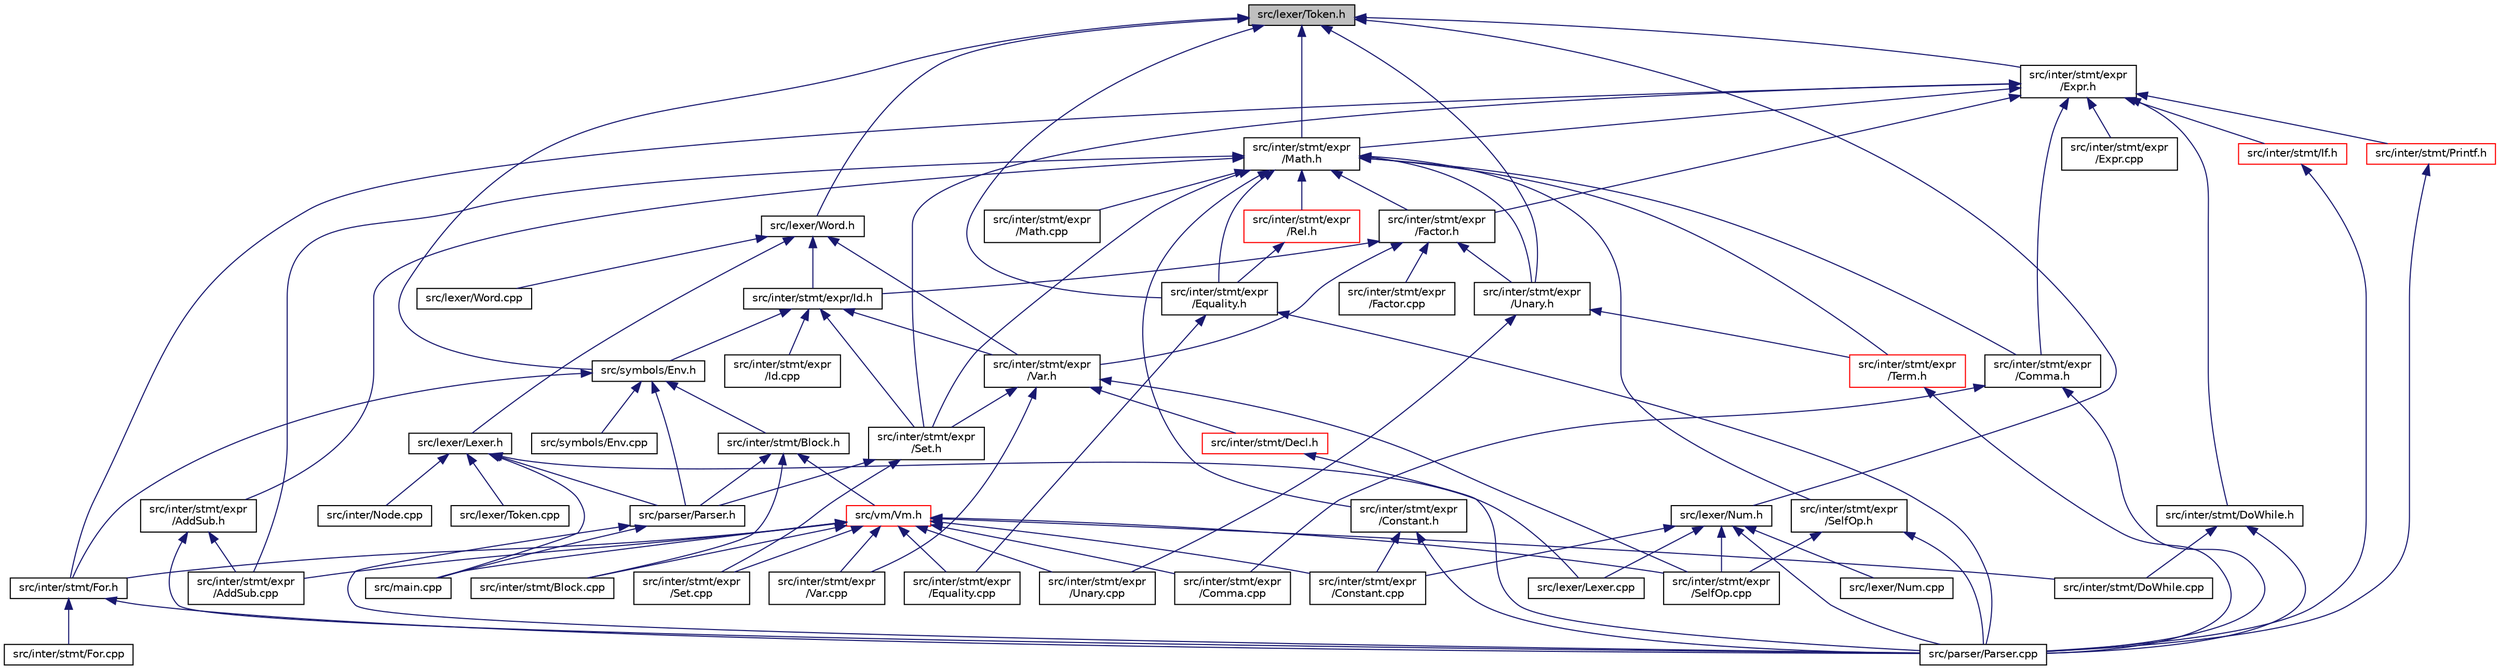digraph "src/lexer/Token.h"
{
  edge [fontname="Helvetica",fontsize="10",labelfontname="Helvetica",labelfontsize="10"];
  node [fontname="Helvetica",fontsize="10",shape=record];
  Node2 [label="src/lexer/Token.h",height=0.2,width=0.4,color="black", fillcolor="grey75", style="filled", fontcolor="black"];
  Node2 -> Node3 [dir="back",color="midnightblue",fontsize="10",style="solid"];
  Node3 [label="src/lexer/Word.h",height=0.2,width=0.4,color="black", fillcolor="white", style="filled",URL="$_word_8h.html"];
  Node3 -> Node4 [dir="back",color="midnightblue",fontsize="10",style="solid"];
  Node4 [label="src/lexer/Lexer.h",height=0.2,width=0.4,color="black", fillcolor="white", style="filled",URL="$_lexer_8h.html"];
  Node4 -> Node5 [dir="back",color="midnightblue",fontsize="10",style="solid"];
  Node5 [label="src/inter/Node.cpp",height=0.2,width=0.4,color="black", fillcolor="white", style="filled",URL="$_node_8cpp.html"];
  Node4 -> Node6 [dir="back",color="midnightblue",fontsize="10",style="solid"];
  Node6 [label="src/lexer/Lexer.cpp",height=0.2,width=0.4,color="black", fillcolor="white", style="filled",URL="$_lexer_8cpp.html"];
  Node4 -> Node7 [dir="back",color="midnightblue",fontsize="10",style="solid"];
  Node7 [label="src/lexer/Token.cpp",height=0.2,width=0.4,color="black", fillcolor="white", style="filled",URL="$_token_8cpp.html"];
  Node4 -> Node8 [dir="back",color="midnightblue",fontsize="10",style="solid"];
  Node8 [label="src/main.cpp",height=0.2,width=0.4,color="black", fillcolor="white", style="filled",URL="$main_8cpp.html"];
  Node4 -> Node9 [dir="back",color="midnightblue",fontsize="10",style="solid"];
  Node9 [label="src/parser/Parser.h",height=0.2,width=0.4,color="black", fillcolor="white", style="filled",URL="$_parser_8h.html"];
  Node9 -> Node8 [dir="back",color="midnightblue",fontsize="10",style="solid"];
  Node9 -> Node10 [dir="back",color="midnightblue",fontsize="10",style="solid"];
  Node10 [label="src/parser/Parser.cpp",height=0.2,width=0.4,color="black", fillcolor="white", style="filled",URL="$_parser_8cpp.html"];
  Node3 -> Node11 [dir="back",color="midnightblue",fontsize="10",style="solid"];
  Node11 [label="src/inter/stmt/expr/Id.h",height=0.2,width=0.4,color="black", fillcolor="white", style="filled",URL="$_id_8h.html"];
  Node11 -> Node12 [dir="back",color="midnightblue",fontsize="10",style="solid"];
  Node12 [label="src/symbols/Env.h",height=0.2,width=0.4,color="black", fillcolor="white", style="filled",URL="$_env_8h.html"];
  Node12 -> Node13 [dir="back",color="midnightblue",fontsize="10",style="solid"];
  Node13 [label="src/inter/stmt/Block.h",height=0.2,width=0.4,color="black", fillcolor="white", style="filled",URL="$_block_8h.html"];
  Node13 -> Node14 [dir="back",color="midnightblue",fontsize="10",style="solid"];
  Node14 [label="src/inter/stmt/Block.cpp",height=0.2,width=0.4,color="black", fillcolor="white", style="filled",URL="$_block_8cpp.html"];
  Node13 -> Node15 [dir="back",color="midnightblue",fontsize="10",style="solid"];
  Node15 [label="src/vm/Vm.h",height=0.2,width=0.4,color="red", fillcolor="white", style="filled",URL="$_vm_8h.html"];
  Node15 -> Node14 [dir="back",color="midnightblue",fontsize="10",style="solid"];
  Node15 -> Node18 [dir="back",color="midnightblue",fontsize="10",style="solid"];
  Node18 [label="src/inter/stmt/DoWhile.cpp",height=0.2,width=0.4,color="black", fillcolor="white", style="filled",URL="$_do_while_8cpp.html"];
  Node15 -> Node19 [dir="back",color="midnightblue",fontsize="10",style="solid"];
  Node19 [label="src/inter/stmt/expr\l/AddSub.cpp",height=0.2,width=0.4,color="black", fillcolor="white", style="filled",URL="$_add_sub_8cpp.html"];
  Node15 -> Node20 [dir="back",color="midnightblue",fontsize="10",style="solid"];
  Node20 [label="src/inter/stmt/expr\l/Comma.cpp",height=0.2,width=0.4,color="black", fillcolor="white", style="filled",URL="$_comma_8cpp.html"];
  Node15 -> Node21 [dir="back",color="midnightblue",fontsize="10",style="solid"];
  Node21 [label="src/inter/stmt/expr\l/Constant.cpp",height=0.2,width=0.4,color="black", fillcolor="white", style="filled",URL="$_constant_8cpp.html"];
  Node15 -> Node22 [dir="back",color="midnightblue",fontsize="10",style="solid"];
  Node22 [label="src/inter/stmt/expr\l/Equality.cpp",height=0.2,width=0.4,color="black", fillcolor="white", style="filled",URL="$_equality_8cpp.html"];
  Node15 -> Node24 [dir="back",color="midnightblue",fontsize="10",style="solid"];
  Node24 [label="src/inter/stmt/expr\l/SelfOp.cpp",height=0.2,width=0.4,color="black", fillcolor="white", style="filled",URL="$_self_op_8cpp.html"];
  Node15 -> Node25 [dir="back",color="midnightblue",fontsize="10",style="solid"];
  Node25 [label="src/inter/stmt/expr\l/Set.cpp",height=0.2,width=0.4,color="black", fillcolor="white", style="filled",URL="$_set_8cpp.html"];
  Node15 -> Node27 [dir="back",color="midnightblue",fontsize="10",style="solid"];
  Node27 [label="src/inter/stmt/expr\l/Unary.cpp",height=0.2,width=0.4,color="black", fillcolor="white", style="filled",URL="$_unary_8cpp.html"];
  Node15 -> Node28 [dir="back",color="midnightblue",fontsize="10",style="solid"];
  Node28 [label="src/inter/stmt/expr\l/Var.cpp",height=0.2,width=0.4,color="black", fillcolor="white", style="filled",URL="$_var_8cpp.html"];
  Node15 -> Node29 [dir="back",color="midnightblue",fontsize="10",style="solid"];
  Node29 [label="src/inter/stmt/For.h",height=0.2,width=0.4,color="black", fillcolor="white", style="filled",URL="$_for_8h.html"];
  Node29 -> Node30 [dir="back",color="midnightblue",fontsize="10",style="solid"];
  Node30 [label="src/inter/stmt/For.cpp",height=0.2,width=0.4,color="black", fillcolor="white", style="filled",URL="$_for_8cpp.html"];
  Node29 -> Node10 [dir="back",color="midnightblue",fontsize="10",style="solid"];
  Node15 -> Node8 [dir="back",color="midnightblue",fontsize="10",style="solid"];
  Node13 -> Node9 [dir="back",color="midnightblue",fontsize="10",style="solid"];
  Node12 -> Node29 [dir="back",color="midnightblue",fontsize="10",style="solid"];
  Node12 -> Node9 [dir="back",color="midnightblue",fontsize="10",style="solid"];
  Node12 -> Node36 [dir="back",color="midnightblue",fontsize="10",style="solid"];
  Node36 [label="src/symbols/Env.cpp",height=0.2,width=0.4,color="black", fillcolor="white", style="filled",URL="$_env_8cpp.html"];
  Node11 -> Node37 [dir="back",color="midnightblue",fontsize="10",style="solid"];
  Node37 [label="src/inter/stmt/expr\l/Var.h",height=0.2,width=0.4,color="black", fillcolor="white", style="filled",URL="$_var_8h.html"];
  Node37 -> Node38 [dir="back",color="midnightblue",fontsize="10",style="solid"];
  Node38 [label="src/inter/stmt/Decl.h",height=0.2,width=0.4,color="red", fillcolor="white", style="filled",URL="$_decl_8h.html"];
  Node38 -> Node10 [dir="back",color="midnightblue",fontsize="10",style="solid"];
  Node37 -> Node24 [dir="back",color="midnightblue",fontsize="10",style="solid"];
  Node37 -> Node39 [dir="back",color="midnightblue",fontsize="10",style="solid"];
  Node39 [label="src/inter/stmt/expr\l/Set.h",height=0.2,width=0.4,color="black", fillcolor="white", style="filled",URL="$_set_8h.html"];
  Node39 -> Node25 [dir="back",color="midnightblue",fontsize="10",style="solid"];
  Node39 -> Node9 [dir="back",color="midnightblue",fontsize="10",style="solid"];
  Node37 -> Node28 [dir="back",color="midnightblue",fontsize="10",style="solid"];
  Node11 -> Node40 [dir="back",color="midnightblue",fontsize="10",style="solid"];
  Node40 [label="src/inter/stmt/expr\l/Id.cpp",height=0.2,width=0.4,color="black", fillcolor="white", style="filled",URL="$_id_8cpp.html"];
  Node11 -> Node39 [dir="back",color="midnightblue",fontsize="10",style="solid"];
  Node3 -> Node37 [dir="back",color="midnightblue",fontsize="10",style="solid"];
  Node3 -> Node41 [dir="back",color="midnightblue",fontsize="10",style="solid"];
  Node41 [label="src/lexer/Word.cpp",height=0.2,width=0.4,color="black", fillcolor="white", style="filled",URL="$_word_8cpp.html"];
  Node2 -> Node12 [dir="back",color="midnightblue",fontsize="10",style="solid"];
  Node2 -> Node42 [dir="back",color="midnightblue",fontsize="10",style="solid"];
  Node42 [label="src/inter/stmt/expr\l/Expr.h",height=0.2,width=0.4,color="black", fillcolor="white", style="filled",URL="$_expr_8h.html"];
  Node42 -> Node43 [dir="back",color="midnightblue",fontsize="10",style="solid"];
  Node43 [label="src/inter/stmt/expr\l/Factor.h",height=0.2,width=0.4,color="black", fillcolor="white", style="filled",URL="$_factor_8h.html"];
  Node43 -> Node11 [dir="back",color="midnightblue",fontsize="10",style="solid"];
  Node43 -> Node37 [dir="back",color="midnightblue",fontsize="10",style="solid"];
  Node43 -> Node44 [dir="back",color="midnightblue",fontsize="10",style="solid"];
  Node44 [label="src/inter/stmt/expr\l/Factor.cpp",height=0.2,width=0.4,color="black", fillcolor="white", style="filled",URL="$_factor_8cpp.html"];
  Node43 -> Node45 [dir="back",color="midnightblue",fontsize="10",style="solid"];
  Node45 [label="src/inter/stmt/expr\l/Unary.h",height=0.2,width=0.4,color="black", fillcolor="white", style="filled",URL="$_unary_8h.html"];
  Node45 -> Node46 [dir="back",color="midnightblue",fontsize="10",style="solid"];
  Node46 [label="src/inter/stmt/expr\l/Term.h",height=0.2,width=0.4,color="red", fillcolor="white", style="filled",URL="$_term_8h.html"];
  Node46 -> Node10 [dir="back",color="midnightblue",fontsize="10",style="solid"];
  Node45 -> Node27 [dir="back",color="midnightblue",fontsize="10",style="solid"];
  Node42 -> Node47 [dir="back",color="midnightblue",fontsize="10",style="solid"];
  Node47 [label="src/inter/stmt/expr\l/Math.h",height=0.2,width=0.4,color="black", fillcolor="white", style="filled",URL="$_math_8h.html"];
  Node47 -> Node43 [dir="back",color="midnightblue",fontsize="10",style="solid"];
  Node47 -> Node48 [dir="back",color="midnightblue",fontsize="10",style="solid"];
  Node48 [label="src/inter/stmt/expr\l/AddSub.h",height=0.2,width=0.4,color="black", fillcolor="white", style="filled",URL="$_add_sub_8h.html"];
  Node48 -> Node19 [dir="back",color="midnightblue",fontsize="10",style="solid"];
  Node48 -> Node10 [dir="back",color="midnightblue",fontsize="10",style="solid"];
  Node47 -> Node19 [dir="back",color="midnightblue",fontsize="10",style="solid"];
  Node47 -> Node49 [dir="back",color="midnightblue",fontsize="10",style="solid"];
  Node49 [label="src/inter/stmt/expr\l/Comma.h",height=0.2,width=0.4,color="black", fillcolor="white", style="filled",URL="$_comma_8h.html"];
  Node49 -> Node20 [dir="back",color="midnightblue",fontsize="10",style="solid"];
  Node49 -> Node10 [dir="back",color="midnightblue",fontsize="10",style="solid"];
  Node47 -> Node50 [dir="back",color="midnightblue",fontsize="10",style="solid"];
  Node50 [label="src/inter/stmt/expr\l/Constant.h",height=0.2,width=0.4,color="black", fillcolor="white", style="filled",URL="$_constant_8h.html"];
  Node50 -> Node21 [dir="back",color="midnightblue",fontsize="10",style="solid"];
  Node50 -> Node10 [dir="back",color="midnightblue",fontsize="10",style="solid"];
  Node47 -> Node51 [dir="back",color="midnightblue",fontsize="10",style="solid"];
  Node51 [label="src/inter/stmt/expr\l/Equality.h",height=0.2,width=0.4,color="black", fillcolor="white", style="filled",URL="$_equality_8h.html"];
  Node51 -> Node22 [dir="back",color="midnightblue",fontsize="10",style="solid"];
  Node51 -> Node10 [dir="back",color="midnightblue",fontsize="10",style="solid"];
  Node47 -> Node52 [dir="back",color="midnightblue",fontsize="10",style="solid"];
  Node52 [label="src/inter/stmt/expr\l/Rel.h",height=0.2,width=0.4,color="red", fillcolor="white", style="filled",URL="$_rel_8h.html"];
  Node52 -> Node51 [dir="back",color="midnightblue",fontsize="10",style="solid"];
  Node47 -> Node53 [dir="back",color="midnightblue",fontsize="10",style="solid"];
  Node53 [label="src/inter/stmt/expr\l/Math.cpp",height=0.2,width=0.4,color="black", fillcolor="white", style="filled",URL="$_math_8cpp.html"];
  Node47 -> Node54 [dir="back",color="midnightblue",fontsize="10",style="solid"];
  Node54 [label="src/inter/stmt/expr\l/SelfOp.h",height=0.2,width=0.4,color="black", fillcolor="white", style="filled",URL="$_self_op_8h.html"];
  Node54 -> Node24 [dir="back",color="midnightblue",fontsize="10",style="solid"];
  Node54 -> Node10 [dir="back",color="midnightblue",fontsize="10",style="solid"];
  Node47 -> Node39 [dir="back",color="midnightblue",fontsize="10",style="solid"];
  Node47 -> Node46 [dir="back",color="midnightblue",fontsize="10",style="solid"];
  Node47 -> Node45 [dir="back",color="midnightblue",fontsize="10",style="solid"];
  Node42 -> Node55 [dir="back",color="midnightblue",fontsize="10",style="solid"];
  Node55 [label="src/inter/stmt/DoWhile.h",height=0.2,width=0.4,color="black", fillcolor="white", style="filled",URL="$_do_while_8h.html"];
  Node55 -> Node18 [dir="back",color="midnightblue",fontsize="10",style="solid"];
  Node55 -> Node10 [dir="back",color="midnightblue",fontsize="10",style="solid"];
  Node42 -> Node49 [dir="back",color="midnightblue",fontsize="10",style="solid"];
  Node42 -> Node56 [dir="back",color="midnightblue",fontsize="10",style="solid"];
  Node56 [label="src/inter/stmt/expr\l/Expr.cpp",height=0.2,width=0.4,color="black", fillcolor="white", style="filled",URL="$_expr_8cpp.html"];
  Node42 -> Node39 [dir="back",color="midnightblue",fontsize="10",style="solid"];
  Node42 -> Node29 [dir="back",color="midnightblue",fontsize="10",style="solid"];
  Node42 -> Node57 [dir="back",color="midnightblue",fontsize="10",style="solid"];
  Node57 [label="src/inter/stmt/If.h",height=0.2,width=0.4,color="red", fillcolor="white", style="filled",URL="$_if_8h.html"];
  Node57 -> Node10 [dir="back",color="midnightblue",fontsize="10",style="solid"];
  Node42 -> Node58 [dir="back",color="midnightblue",fontsize="10",style="solid"];
  Node58 [label="src/inter/stmt/Printf.h",height=0.2,width=0.4,color="red", fillcolor="white", style="filled",URL="$_printf_8h.html"];
  Node58 -> Node10 [dir="back",color="midnightblue",fontsize="10",style="solid"];
  Node2 -> Node47 [dir="back",color="midnightblue",fontsize="10",style="solid"];
  Node2 -> Node59 [dir="back",color="midnightblue",fontsize="10",style="solid"];
  Node59 [label="src/lexer/Num.h",height=0.2,width=0.4,color="black", fillcolor="white", style="filled",URL="$_num_8h.html"];
  Node59 -> Node21 [dir="back",color="midnightblue",fontsize="10",style="solid"];
  Node59 -> Node24 [dir="back",color="midnightblue",fontsize="10",style="solid"];
  Node59 -> Node6 [dir="back",color="midnightblue",fontsize="10",style="solid"];
  Node59 -> Node60 [dir="back",color="midnightblue",fontsize="10",style="solid"];
  Node60 [label="src/lexer/Num.cpp",height=0.2,width=0.4,color="black", fillcolor="white", style="filled",URL="$_num_8cpp.html"];
  Node59 -> Node10 [dir="back",color="midnightblue",fontsize="10",style="solid"];
  Node2 -> Node51 [dir="back",color="midnightblue",fontsize="10",style="solid"];
  Node2 -> Node45 [dir="back",color="midnightblue",fontsize="10",style="solid"];
}
